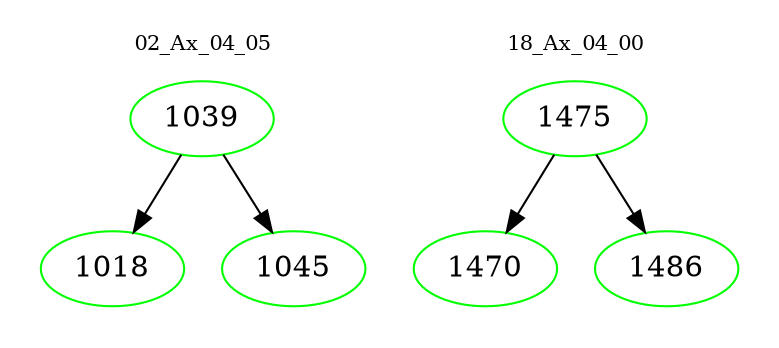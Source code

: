 digraph{
subgraph cluster_0 {
color = white
label = "02_Ax_04_05";
fontsize=10;
T0_1039 [label="1039", color="green"]
T0_1039 -> T0_1018 [color="black"]
T0_1018 [label="1018", color="green"]
T0_1039 -> T0_1045 [color="black"]
T0_1045 [label="1045", color="green"]
}
subgraph cluster_1 {
color = white
label = "18_Ax_04_00";
fontsize=10;
T1_1475 [label="1475", color="green"]
T1_1475 -> T1_1470 [color="black"]
T1_1470 [label="1470", color="green"]
T1_1475 -> T1_1486 [color="black"]
T1_1486 [label="1486", color="green"]
}
}
